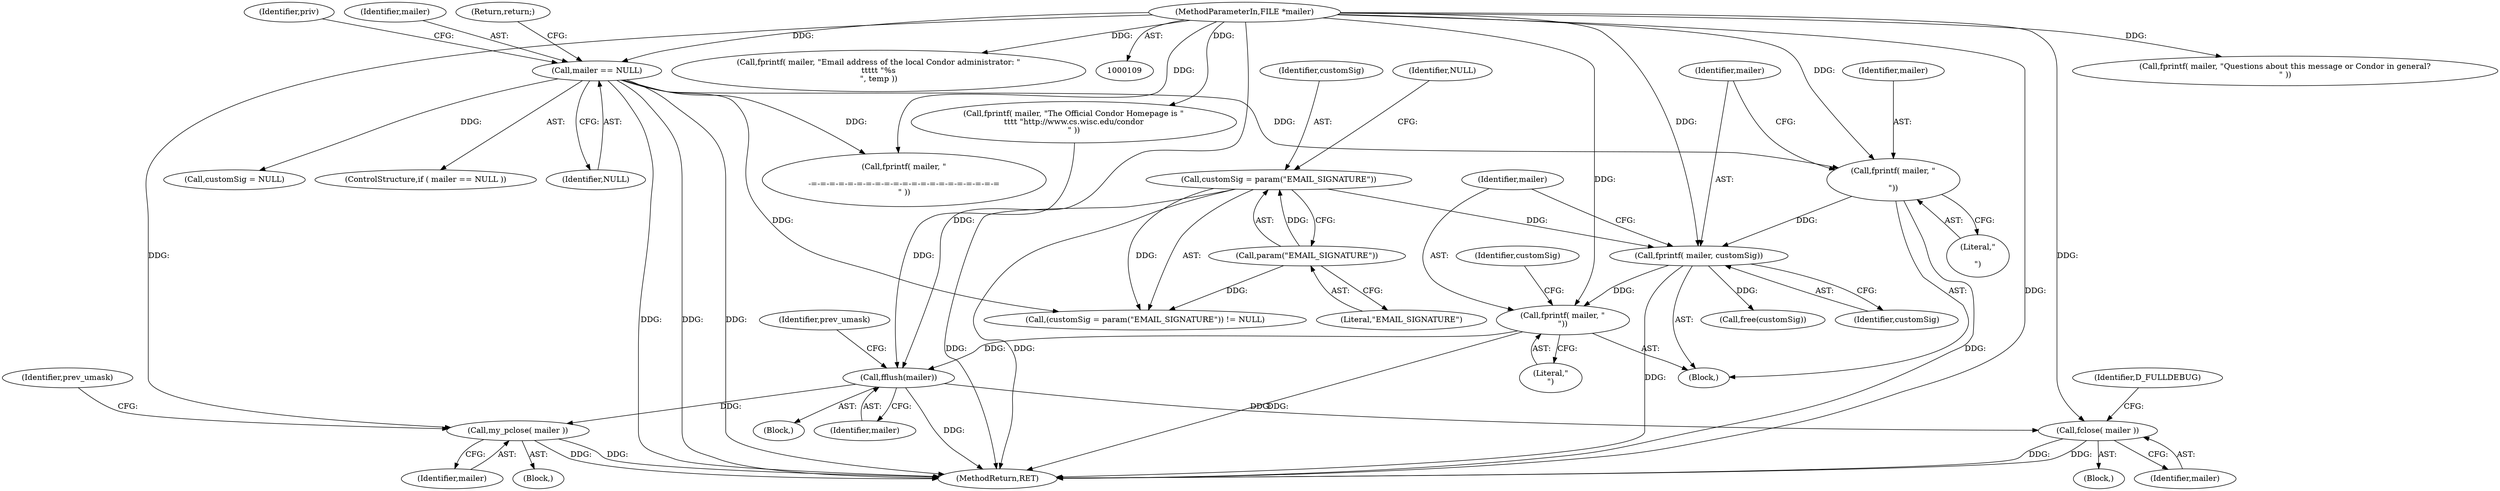 digraph "0_htcondor_5e5571d1a431eb3c61977b6dd6ec90186ef79867_12@pointer" {
"1000142" [label="(Call,fprintf( mailer, \"\n\"))"];
"1000139" [label="(Call,fprintf( mailer, customSig))"];
"1000136" [label="(Call,fprintf( mailer, \"\n\n\"))"];
"1000117" [label="(Call,mailer == NULL)"];
"1000110" [label="(MethodParameterIn,FILE *mailer)"];
"1000130" [label="(Call,customSig = param(\"EMAIL_SIGNATURE\"))"];
"1000132" [label="(Call,param(\"EMAIL_SIGNATURE\"))"];
"1000179" [label="(Call,fflush(mailer))"];
"1000190" [label="(Call,my_pclose( mailer ))"];
"1000198" [label="(Call,fclose( mailer ))"];
"1000117" [label="(Call,mailer == NULL)"];
"1000143" [label="(Identifier,mailer)"];
"1000180" [label="(Identifier,mailer)"];
"1000141" [label="(Identifier,customSig)"];
"1000142" [label="(Call,fprintf( mailer, \"\n\"))"];
"1000116" [label="(ControlStructure,if ( mailer == NULL ))"];
"1000118" [label="(Identifier,mailer)"];
"1000176" [label="(Call,fprintf( mailer, \"The Official Condor Homepage is \"\n\t\t\t\t \"http://www.cs.wisc.edu/condor\n\" ))"];
"1000119" [label="(Identifier,NULL)"];
"1000136" [label="(Call,fprintf( mailer, \"\n\n\"))"];
"1000133" [label="(Literal,\"EMAIL_SIGNATURE\")"];
"1000191" [label="(Identifier,mailer)"];
"1000139" [label="(Call,fprintf( mailer, customSig))"];
"1000121" [label="(Return,return;)"];
"1000110" [label="(MethodParameterIn,FILE *mailer)"];
"1000140" [label="(Identifier,mailer)"];
"1000144" [label="(Literal,\"\n\")"];
"1000131" [label="(Identifier,customSig)"];
"1000134" [label="(Identifier,NULL)"];
"1000190" [label="(Call,my_pclose( mailer ))"];
"1000130" [label="(Call,customSig = param(\"EMAIL_SIGNATURE\"))"];
"1000111" [label="(Block,)"];
"1000135" [label="(Block,)"];
"1000137" [label="(Identifier,mailer)"];
"1000193" [label="(Block,)"];
"1000125" [label="(Call,customSig = NULL)"];
"1000182" [label="(Identifier,prev_umask)"];
"1000189" [label="(Block,)"];
"1000179" [label="(Call,fflush(mailer))"];
"1000198" [label="(Call,fclose( mailer ))"];
"1000138" [label="(Literal,\"\n\n\")"];
"1000145" [label="(Call,free(customSig))"];
"1000152" [label="(Call,fprintf( mailer, \"Questions about this message or Condor in general?\n\" ))"];
"1000170" [label="(Call,fprintf( mailer, \"Email address of the local Condor administrator: \"\n\t\t\t\t\t \"%s\n\", temp ))"];
"1000123" [label="(Identifier,priv)"];
"1000149" [label="(Call,fprintf( mailer, \"\n\n-=-=-=-=-=-=-=-=-=-=-=-=-=-=-=-=-=-=-=-=-=\n\" ))"];
"1000234" [label="(Identifier,prev_umask)"];
"1000199" [label="(Identifier,mailer)"];
"1000237" [label="(MethodReturn,RET)"];
"1000129" [label="(Call,(customSig = param(\"EMAIL_SIGNATURE\")) != NULL)"];
"1000146" [label="(Identifier,customSig)"];
"1000201" [label="(Identifier,D_FULLDEBUG)"];
"1000132" [label="(Call,param(\"EMAIL_SIGNATURE\"))"];
"1000142" -> "1000135"  [label="AST: "];
"1000142" -> "1000144"  [label="CFG: "];
"1000143" -> "1000142"  [label="AST: "];
"1000144" -> "1000142"  [label="AST: "];
"1000146" -> "1000142"  [label="CFG: "];
"1000142" -> "1000237"  [label="DDG: "];
"1000139" -> "1000142"  [label="DDG: "];
"1000110" -> "1000142"  [label="DDG: "];
"1000142" -> "1000179"  [label="DDG: "];
"1000139" -> "1000135"  [label="AST: "];
"1000139" -> "1000141"  [label="CFG: "];
"1000140" -> "1000139"  [label="AST: "];
"1000141" -> "1000139"  [label="AST: "];
"1000143" -> "1000139"  [label="CFG: "];
"1000139" -> "1000237"  [label="DDG: "];
"1000136" -> "1000139"  [label="DDG: "];
"1000110" -> "1000139"  [label="DDG: "];
"1000130" -> "1000139"  [label="DDG: "];
"1000139" -> "1000145"  [label="DDG: "];
"1000136" -> "1000135"  [label="AST: "];
"1000136" -> "1000138"  [label="CFG: "];
"1000137" -> "1000136"  [label="AST: "];
"1000138" -> "1000136"  [label="AST: "];
"1000140" -> "1000136"  [label="CFG: "];
"1000136" -> "1000237"  [label="DDG: "];
"1000117" -> "1000136"  [label="DDG: "];
"1000110" -> "1000136"  [label="DDG: "];
"1000117" -> "1000116"  [label="AST: "];
"1000117" -> "1000119"  [label="CFG: "];
"1000118" -> "1000117"  [label="AST: "];
"1000119" -> "1000117"  [label="AST: "];
"1000121" -> "1000117"  [label="CFG: "];
"1000123" -> "1000117"  [label="CFG: "];
"1000117" -> "1000237"  [label="DDG: "];
"1000117" -> "1000237"  [label="DDG: "];
"1000117" -> "1000237"  [label="DDG: "];
"1000110" -> "1000117"  [label="DDG: "];
"1000117" -> "1000125"  [label="DDG: "];
"1000117" -> "1000129"  [label="DDG: "];
"1000117" -> "1000149"  [label="DDG: "];
"1000110" -> "1000109"  [label="AST: "];
"1000110" -> "1000237"  [label="DDG: "];
"1000110" -> "1000149"  [label="DDG: "];
"1000110" -> "1000152"  [label="DDG: "];
"1000110" -> "1000170"  [label="DDG: "];
"1000110" -> "1000176"  [label="DDG: "];
"1000110" -> "1000179"  [label="DDG: "];
"1000110" -> "1000190"  [label="DDG: "];
"1000110" -> "1000198"  [label="DDG: "];
"1000130" -> "1000129"  [label="AST: "];
"1000130" -> "1000132"  [label="CFG: "];
"1000131" -> "1000130"  [label="AST: "];
"1000132" -> "1000130"  [label="AST: "];
"1000134" -> "1000130"  [label="CFG: "];
"1000130" -> "1000237"  [label="DDG: "];
"1000130" -> "1000237"  [label="DDG: "];
"1000130" -> "1000129"  [label="DDG: "];
"1000132" -> "1000130"  [label="DDG: "];
"1000132" -> "1000133"  [label="CFG: "];
"1000133" -> "1000132"  [label="AST: "];
"1000132" -> "1000129"  [label="DDG: "];
"1000179" -> "1000111"  [label="AST: "];
"1000179" -> "1000180"  [label="CFG: "];
"1000180" -> "1000179"  [label="AST: "];
"1000182" -> "1000179"  [label="CFG: "];
"1000179" -> "1000237"  [label="DDG: "];
"1000176" -> "1000179"  [label="DDG: "];
"1000179" -> "1000190"  [label="DDG: "];
"1000179" -> "1000198"  [label="DDG: "];
"1000190" -> "1000189"  [label="AST: "];
"1000190" -> "1000191"  [label="CFG: "];
"1000191" -> "1000190"  [label="AST: "];
"1000234" -> "1000190"  [label="CFG: "];
"1000190" -> "1000237"  [label="DDG: "];
"1000190" -> "1000237"  [label="DDG: "];
"1000198" -> "1000193"  [label="AST: "];
"1000198" -> "1000199"  [label="CFG: "];
"1000199" -> "1000198"  [label="AST: "];
"1000201" -> "1000198"  [label="CFG: "];
"1000198" -> "1000237"  [label="DDG: "];
"1000198" -> "1000237"  [label="DDG: "];
}

